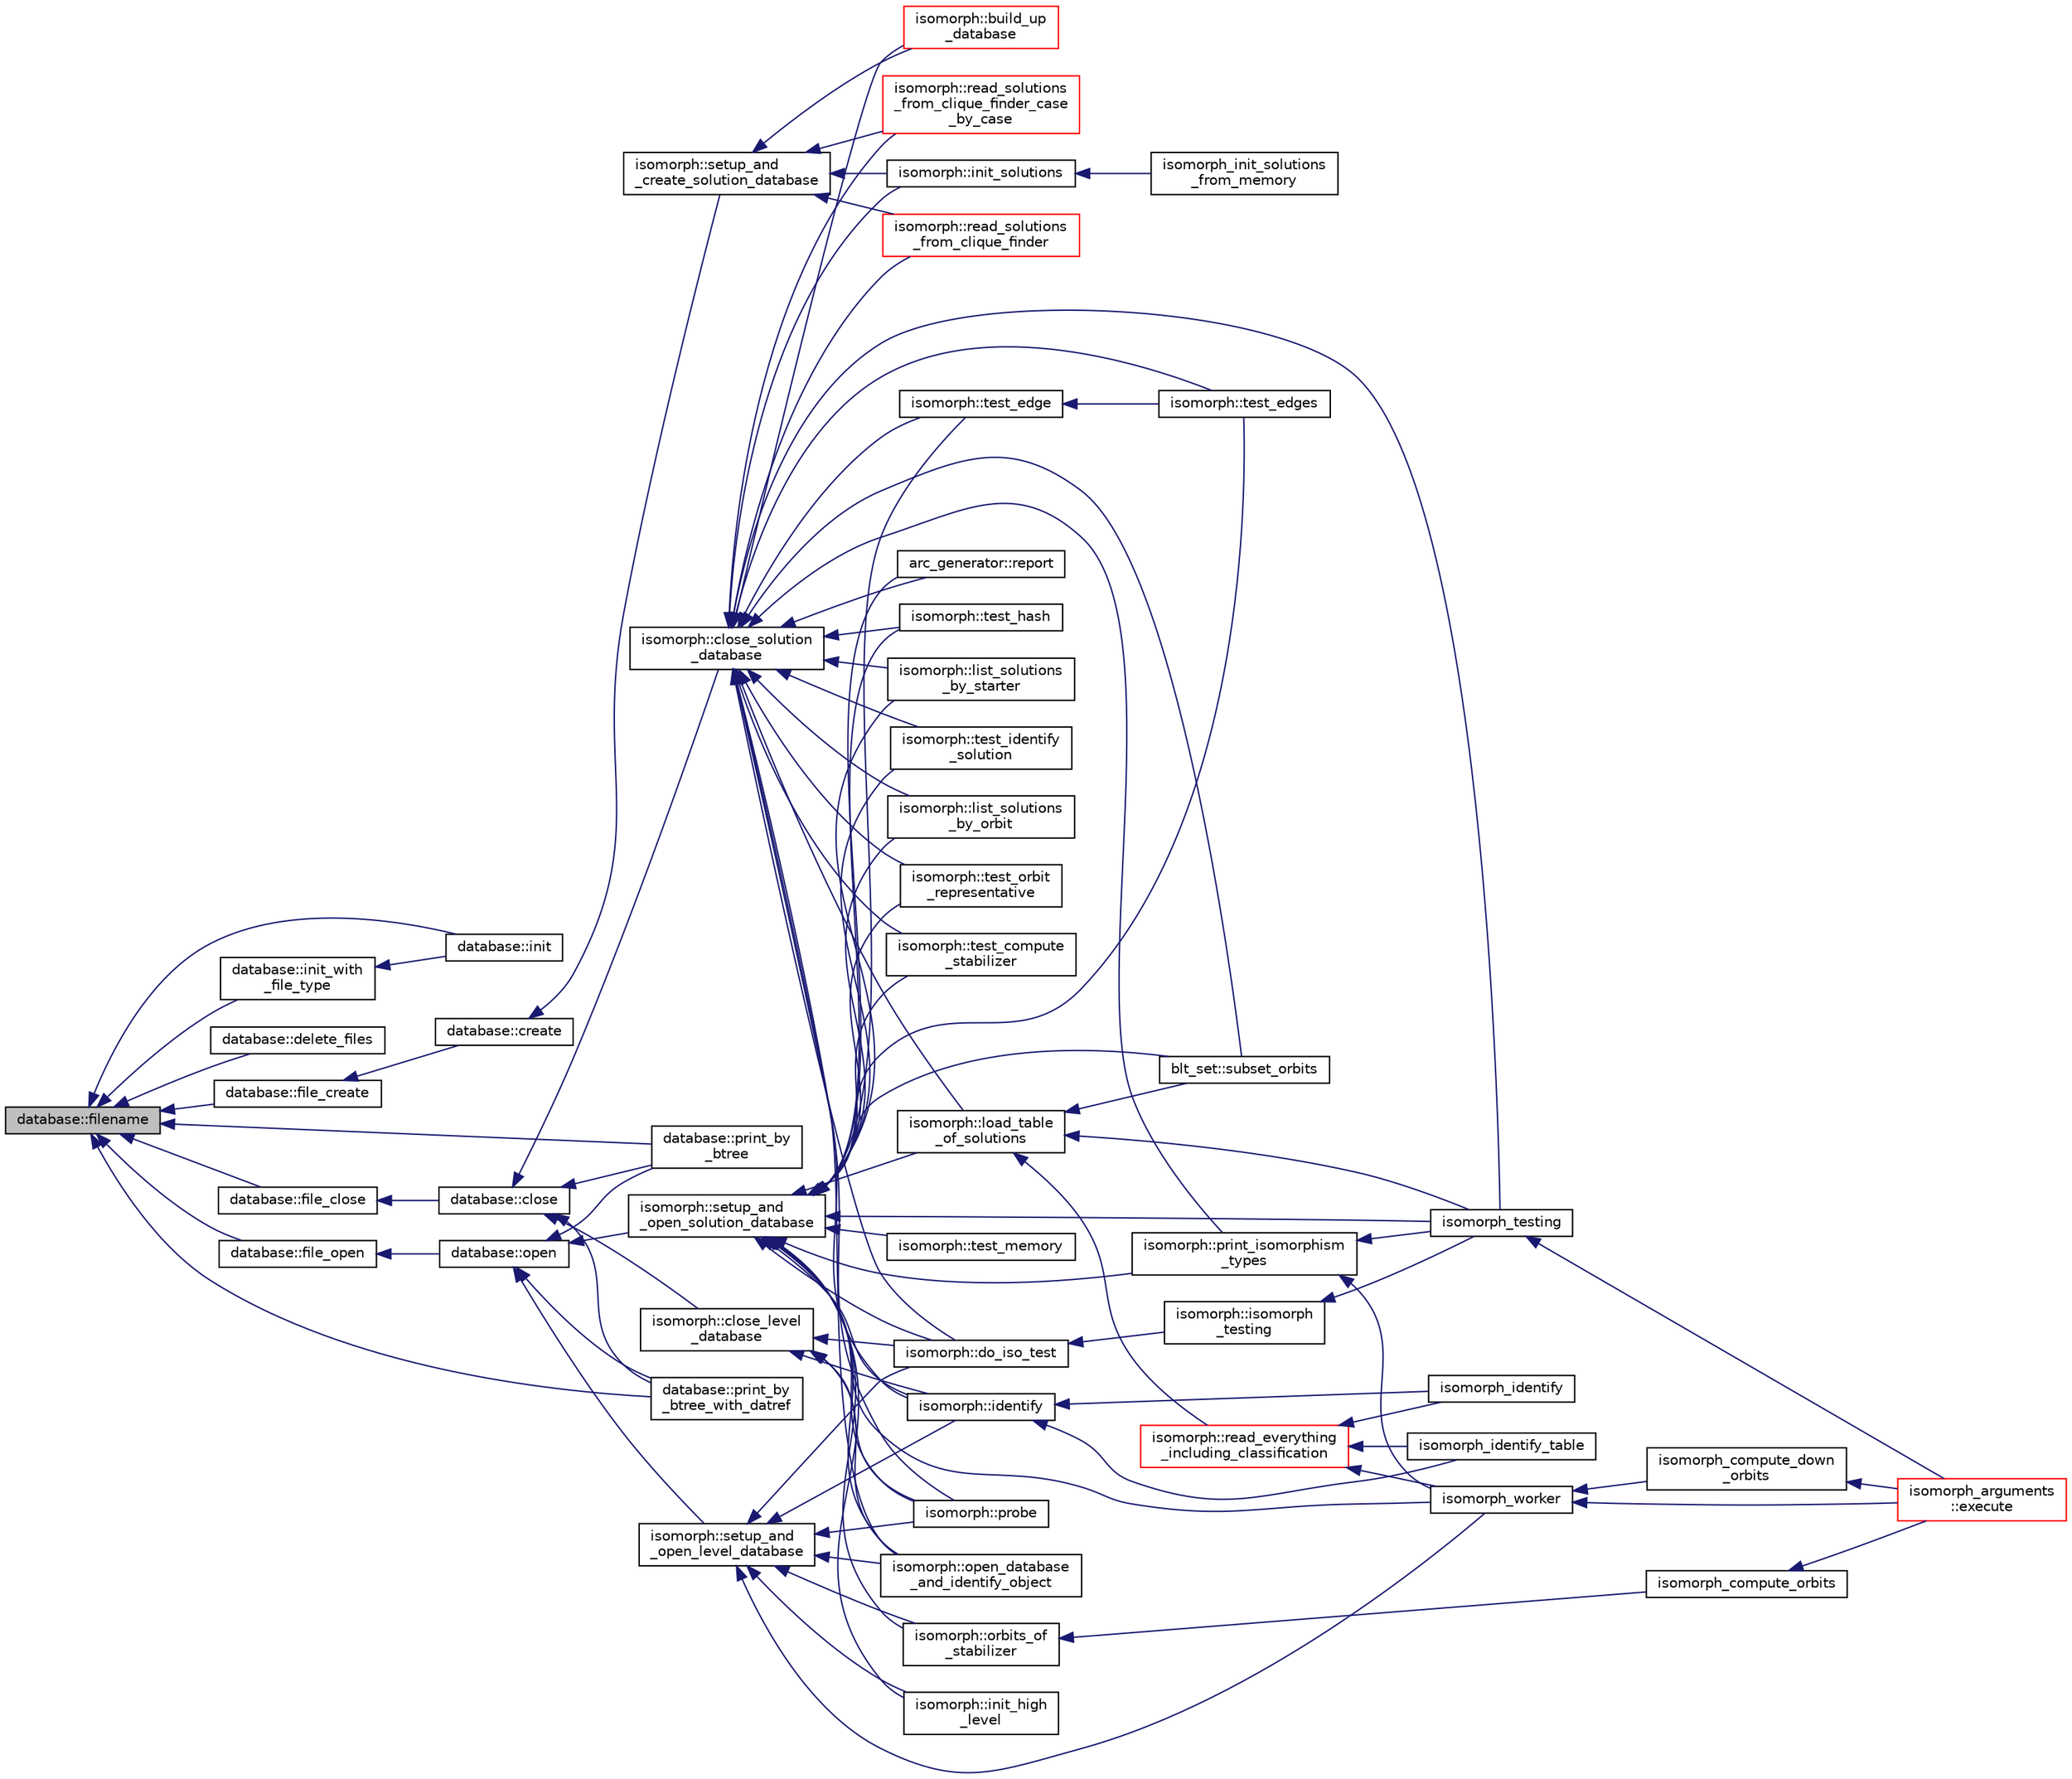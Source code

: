 digraph "database::filename"
{
  edge [fontname="Helvetica",fontsize="10",labelfontname="Helvetica",labelfontsize="10"];
  node [fontname="Helvetica",fontsize="10",shape=record];
  rankdir="LR";
  Node1536 [label="database::filename",height=0.2,width=0.4,color="black", fillcolor="grey75", style="filled", fontcolor="black"];
  Node1536 -> Node1537 [dir="back",color="midnightblue",fontsize="10",style="solid",fontname="Helvetica"];
  Node1537 [label="database::init",height=0.2,width=0.4,color="black", fillcolor="white", style="filled",URL="$db/d72/classdatabase.html#abae7da96fe55d9f7ca44473b06a1e113"];
  Node1536 -> Node1538 [dir="back",color="midnightblue",fontsize="10",style="solid",fontname="Helvetica"];
  Node1538 [label="database::init_with\l_file_type",height=0.2,width=0.4,color="black", fillcolor="white", style="filled",URL="$db/d72/classdatabase.html#a3b7a27f69a64812a6bfd765158d62476"];
  Node1538 -> Node1537 [dir="back",color="midnightblue",fontsize="10",style="solid",fontname="Helvetica"];
  Node1536 -> Node1539 [dir="back",color="midnightblue",fontsize="10",style="solid",fontname="Helvetica"];
  Node1539 [label="database::delete_files",height=0.2,width=0.4,color="black", fillcolor="white", style="filled",URL="$db/d72/classdatabase.html#a3cdd5549da793e4b4f44e175eabe050e"];
  Node1536 -> Node1540 [dir="back",color="midnightblue",fontsize="10",style="solid",fontname="Helvetica"];
  Node1540 [label="database::print_by\l_btree",height=0.2,width=0.4,color="black", fillcolor="white", style="filled",URL="$db/d72/classdatabase.html#ac45ae44f2a861557ced6e5ab7c146717"];
  Node1536 -> Node1541 [dir="back",color="midnightblue",fontsize="10",style="solid",fontname="Helvetica"];
  Node1541 [label="database::print_by\l_btree_with_datref",height=0.2,width=0.4,color="black", fillcolor="white", style="filled",URL="$db/d72/classdatabase.html#af84030a29b31944d6763974ac4f774b5"];
  Node1536 -> Node1542 [dir="back",color="midnightblue",fontsize="10",style="solid",fontname="Helvetica"];
  Node1542 [label="database::file_open",height=0.2,width=0.4,color="black", fillcolor="white", style="filled",URL="$db/d72/classdatabase.html#a33494febd887d058f862ef6001d4a044"];
  Node1542 -> Node1543 [dir="back",color="midnightblue",fontsize="10",style="solid",fontname="Helvetica"];
  Node1543 [label="database::open",height=0.2,width=0.4,color="black", fillcolor="white", style="filled",URL="$db/d72/classdatabase.html#a65e8eccf98ecab4d55fb25bacaae6a19"];
  Node1543 -> Node1540 [dir="back",color="midnightblue",fontsize="10",style="solid",fontname="Helvetica"];
  Node1543 -> Node1541 [dir="back",color="midnightblue",fontsize="10",style="solid",fontname="Helvetica"];
  Node1543 -> Node1544 [dir="back",color="midnightblue",fontsize="10",style="solid",fontname="Helvetica"];
  Node1544 [label="isomorph::setup_and\l_open_solution_database",height=0.2,width=0.4,color="black", fillcolor="white", style="filled",URL="$d3/d5f/classisomorph.html#a31846d3ae261a9c2dc089fb87710ce5c"];
  Node1544 -> Node1545 [dir="back",color="midnightblue",fontsize="10",style="solid",fontname="Helvetica"];
  Node1545 [label="blt_set::subset_orbits",height=0.2,width=0.4,color="black", fillcolor="white", style="filled",URL="$d1/d3d/classblt__set.html#af8f79fc4346244acfa0e2c2d23c36993"];
  Node1544 -> Node1546 [dir="back",color="midnightblue",fontsize="10",style="solid",fontname="Helvetica"];
  Node1546 [label="arc_generator::report",height=0.2,width=0.4,color="black", fillcolor="white", style="filled",URL="$d4/d21/classarc__generator.html#a650f715bb3eec8fd1057e07e5b384f9a"];
  Node1544 -> Node1547 [dir="back",color="midnightblue",fontsize="10",style="solid",fontname="Helvetica"];
  Node1547 [label="isomorph::load_table\l_of_solutions",height=0.2,width=0.4,color="black", fillcolor="white", style="filled",URL="$d3/d5f/classisomorph.html#a21ab5aba74a200b9abf041dc5206821a"];
  Node1547 -> Node1545 [dir="back",color="midnightblue",fontsize="10",style="solid",fontname="Helvetica"];
  Node1547 -> Node1548 [dir="back",color="midnightblue",fontsize="10",style="solid",fontname="Helvetica"];
  Node1548 [label="isomorph::read_everything\l_including_classification",height=0.2,width=0.4,color="red", fillcolor="white", style="filled",URL="$d3/d5f/classisomorph.html#aa6a56e4522d3133a6ea65c9ac6de3924"];
  Node1548 -> Node1553 [dir="back",color="midnightblue",fontsize="10",style="solid",fontname="Helvetica"];
  Node1553 [label="isomorph_identify",height=0.2,width=0.4,color="black", fillcolor="white", style="filled",URL="$d4/d7e/isomorph__global_8_c.html#aa0fe57c73d5668eee10a6022ada7f6a3"];
  Node1548 -> Node1554 [dir="back",color="midnightblue",fontsize="10",style="solid",fontname="Helvetica"];
  Node1554 [label="isomorph_identify_table",height=0.2,width=0.4,color="black", fillcolor="white", style="filled",URL="$d4/d7e/isomorph__global_8_c.html#a9fd19ea945561cf2a6bb5c72dd4b1cb2"];
  Node1548 -> Node1555 [dir="back",color="midnightblue",fontsize="10",style="solid",fontname="Helvetica"];
  Node1555 [label="isomorph_worker",height=0.2,width=0.4,color="black", fillcolor="white", style="filled",URL="$d4/d7e/isomorph__global_8_c.html#ace3bb6ec719b02a35534309d4d3fe99a"];
  Node1555 -> Node1550 [dir="back",color="midnightblue",fontsize="10",style="solid",fontname="Helvetica"];
  Node1550 [label="isomorph_arguments\l::execute",height=0.2,width=0.4,color="red", fillcolor="white", style="filled",URL="$d5/de4/classisomorph__arguments.html#aa85e472d14906abdd5672dc66027583e"];
  Node1555 -> Node1556 [dir="back",color="midnightblue",fontsize="10",style="solid",fontname="Helvetica"];
  Node1556 [label="isomorph_compute_down\l_orbits",height=0.2,width=0.4,color="black", fillcolor="white", style="filled",URL="$d4/d7e/isomorph__global_8_c.html#a3613cea19158edd30958c4edecd97d53"];
  Node1556 -> Node1550 [dir="back",color="midnightblue",fontsize="10",style="solid",fontname="Helvetica"];
  Node1547 -> Node1557 [dir="back",color="midnightblue",fontsize="10",style="solid",fontname="Helvetica"];
  Node1557 [label="isomorph_testing",height=0.2,width=0.4,color="black", fillcolor="white", style="filled",URL="$d4/d7e/isomorph__global_8_c.html#a5a73cbe9f89c4727f086482ee2d238f9"];
  Node1557 -> Node1550 [dir="back",color="midnightblue",fontsize="10",style="solid",fontname="Helvetica"];
  Node1544 -> Node1558 [dir="back",color="midnightblue",fontsize="10",style="solid",fontname="Helvetica"];
  Node1558 [label="isomorph::list_solutions\l_by_starter",height=0.2,width=0.4,color="black", fillcolor="white", style="filled",URL="$d3/d5f/classisomorph.html#a9c40f343f1a3e5fc177e5121bc809b06"];
  Node1544 -> Node1559 [dir="back",color="midnightblue",fontsize="10",style="solid",fontname="Helvetica"];
  Node1559 [label="isomorph::list_solutions\l_by_orbit",height=0.2,width=0.4,color="black", fillcolor="white", style="filled",URL="$d3/d5f/classisomorph.html#adefb1a89c097c284d29f92d5fc58ebfa"];
  Node1544 -> Node1560 [dir="back",color="midnightblue",fontsize="10",style="solid",fontname="Helvetica"];
  Node1560 [label="isomorph::orbits_of\l_stabilizer",height=0.2,width=0.4,color="black", fillcolor="white", style="filled",URL="$d3/d5f/classisomorph.html#a72bbdc12cca5a90045ef15d0b24075e6"];
  Node1560 -> Node1561 [dir="back",color="midnightblue",fontsize="10",style="solid",fontname="Helvetica"];
  Node1561 [label="isomorph_compute_orbits",height=0.2,width=0.4,color="black", fillcolor="white", style="filled",URL="$d4/d7e/isomorph__global_8_c.html#a592f3efd31146c0802f59837055f904f"];
  Node1561 -> Node1550 [dir="back",color="midnightblue",fontsize="10",style="solid",fontname="Helvetica"];
  Node1544 -> Node1562 [dir="back",color="midnightblue",fontsize="10",style="solid",fontname="Helvetica"];
  Node1562 [label="isomorph::test_orbit\l_representative",height=0.2,width=0.4,color="black", fillcolor="white", style="filled",URL="$d3/d5f/classisomorph.html#a5f165aa61a0d6b349da5a6117135f6c0"];
  Node1544 -> Node1563 [dir="back",color="midnightblue",fontsize="10",style="solid",fontname="Helvetica"];
  Node1563 [label="isomorph::test_identify\l_solution",height=0.2,width=0.4,color="black", fillcolor="white", style="filled",URL="$d3/d5f/classisomorph.html#aa2c95f309e3283179e87bbbd83bfdc7d"];
  Node1544 -> Node1564 [dir="back",color="midnightblue",fontsize="10",style="solid",fontname="Helvetica"];
  Node1564 [label="isomorph::test_compute\l_stabilizer",height=0.2,width=0.4,color="black", fillcolor="white", style="filled",URL="$d3/d5f/classisomorph.html#a72cd06f32311c44eb09dd73faa36b748"];
  Node1544 -> Node1565 [dir="back",color="midnightblue",fontsize="10",style="solid",fontname="Helvetica"];
  Node1565 [label="isomorph::test_memory",height=0.2,width=0.4,color="black", fillcolor="white", style="filled",URL="$d3/d5f/classisomorph.html#a27877043c77db8e85e8fa7d5c43845b0"];
  Node1544 -> Node1566 [dir="back",color="midnightblue",fontsize="10",style="solid",fontname="Helvetica"];
  Node1566 [label="isomorph::test_edges",height=0.2,width=0.4,color="black", fillcolor="white", style="filled",URL="$d3/d5f/classisomorph.html#ad23507927d8f7698073475d12b2a85bc"];
  Node1544 -> Node1567 [dir="back",color="midnightblue",fontsize="10",style="solid",fontname="Helvetica"];
  Node1567 [label="isomorph::test_edge",height=0.2,width=0.4,color="black", fillcolor="white", style="filled",URL="$d3/d5f/classisomorph.html#a591165fa287477b480f5b7081198ba46"];
  Node1567 -> Node1566 [dir="back",color="midnightblue",fontsize="10",style="solid",fontname="Helvetica"];
  Node1544 -> Node1568 [dir="back",color="midnightblue",fontsize="10",style="solid",fontname="Helvetica"];
  Node1568 [label="isomorph::test_hash",height=0.2,width=0.4,color="black", fillcolor="white", style="filled",URL="$d3/d5f/classisomorph.html#a53560280664b268a0500d26c801b1e68"];
  Node1544 -> Node1569 [dir="back",color="midnightblue",fontsize="10",style="solid",fontname="Helvetica"];
  Node1569 [label="isomorph::init_high\l_level",height=0.2,width=0.4,color="black", fillcolor="white", style="filled",URL="$d3/d5f/classisomorph.html#a5cee5468cc8cc68eac1f6131faedfab2"];
  Node1544 -> Node1570 [dir="back",color="midnightblue",fontsize="10",style="solid",fontname="Helvetica"];
  Node1570 [label="isomorph::open_database\l_and_identify_object",height=0.2,width=0.4,color="black", fillcolor="white", style="filled",URL="$d3/d5f/classisomorph.html#aa4e387f26f609fc9379d2e01f6cc27d0"];
  Node1544 -> Node1571 [dir="back",color="midnightblue",fontsize="10",style="solid",fontname="Helvetica"];
  Node1571 [label="isomorph::print_isomorphism\l_types",height=0.2,width=0.4,color="black", fillcolor="white", style="filled",URL="$d3/d5f/classisomorph.html#abbcd12f6434585951a5532d0b2467a00"];
  Node1571 -> Node1557 [dir="back",color="midnightblue",fontsize="10",style="solid",fontname="Helvetica"];
  Node1571 -> Node1555 [dir="back",color="midnightblue",fontsize="10",style="solid",fontname="Helvetica"];
  Node1544 -> Node1557 [dir="back",color="midnightblue",fontsize="10",style="solid",fontname="Helvetica"];
  Node1544 -> Node1555 [dir="back",color="midnightblue",fontsize="10",style="solid",fontname="Helvetica"];
  Node1544 -> Node1572 [dir="back",color="midnightblue",fontsize="10",style="solid",fontname="Helvetica"];
  Node1572 [label="isomorph::probe",height=0.2,width=0.4,color="black", fillcolor="white", style="filled",URL="$d3/d5f/classisomorph.html#a9cb6fed7b6ac639d886b117a1f454441"];
  Node1544 -> Node1573 [dir="back",color="midnightblue",fontsize="10",style="solid",fontname="Helvetica"];
  Node1573 [label="isomorph::do_iso_test",height=0.2,width=0.4,color="black", fillcolor="white", style="filled",URL="$d3/d5f/classisomorph.html#a51fc3bf5cc3a99282a489b2df37ee24e"];
  Node1573 -> Node1574 [dir="back",color="midnightblue",fontsize="10",style="solid",fontname="Helvetica"];
  Node1574 [label="isomorph::isomorph\l_testing",height=0.2,width=0.4,color="black", fillcolor="white", style="filled",URL="$d3/d5f/classisomorph.html#ad7945ec94ba0ba16953482edfaa4da6e"];
  Node1574 -> Node1557 [dir="back",color="midnightblue",fontsize="10",style="solid",fontname="Helvetica"];
  Node1544 -> Node1575 [dir="back",color="midnightblue",fontsize="10",style="solid",fontname="Helvetica"];
  Node1575 [label="isomorph::identify",height=0.2,width=0.4,color="black", fillcolor="white", style="filled",URL="$d3/d5f/classisomorph.html#a78ecf843b9f6ca1cfd666e222edd90ae"];
  Node1575 -> Node1553 [dir="back",color="midnightblue",fontsize="10",style="solid",fontname="Helvetica"];
  Node1575 -> Node1554 [dir="back",color="midnightblue",fontsize="10",style="solid",fontname="Helvetica"];
  Node1543 -> Node1576 [dir="back",color="midnightblue",fontsize="10",style="solid",fontname="Helvetica"];
  Node1576 [label="isomorph::setup_and\l_open_level_database",height=0.2,width=0.4,color="black", fillcolor="white", style="filled",URL="$d3/d5f/classisomorph.html#aa011f38988f4db9c6f5abd84faebd153"];
  Node1576 -> Node1560 [dir="back",color="midnightblue",fontsize="10",style="solid",fontname="Helvetica"];
  Node1576 -> Node1569 [dir="back",color="midnightblue",fontsize="10",style="solid",fontname="Helvetica"];
  Node1576 -> Node1570 [dir="back",color="midnightblue",fontsize="10",style="solid",fontname="Helvetica"];
  Node1576 -> Node1555 [dir="back",color="midnightblue",fontsize="10",style="solid",fontname="Helvetica"];
  Node1576 -> Node1572 [dir="back",color="midnightblue",fontsize="10",style="solid",fontname="Helvetica"];
  Node1576 -> Node1573 [dir="back",color="midnightblue",fontsize="10",style="solid",fontname="Helvetica"];
  Node1576 -> Node1575 [dir="back",color="midnightblue",fontsize="10",style="solid",fontname="Helvetica"];
  Node1536 -> Node1577 [dir="back",color="midnightblue",fontsize="10",style="solid",fontname="Helvetica"];
  Node1577 [label="database::file_create",height=0.2,width=0.4,color="black", fillcolor="white", style="filled",URL="$db/d72/classdatabase.html#afffc9413d00af2e69d9852773a2eb344"];
  Node1577 -> Node1578 [dir="back",color="midnightblue",fontsize="10",style="solid",fontname="Helvetica"];
  Node1578 [label="database::create",height=0.2,width=0.4,color="black", fillcolor="white", style="filled",URL="$db/d72/classdatabase.html#a41d486156468426370c803bea3976cf1"];
  Node1578 -> Node1579 [dir="back",color="midnightblue",fontsize="10",style="solid",fontname="Helvetica"];
  Node1579 [label="isomorph::setup_and\l_create_solution_database",height=0.2,width=0.4,color="black", fillcolor="white", style="filled",URL="$d3/d5f/classisomorph.html#a810a22dfde3c43272107c743ec819b0e"];
  Node1579 -> Node1580 [dir="back",color="midnightblue",fontsize="10",style="solid",fontname="Helvetica"];
  Node1580 [label="isomorph::init_solutions",height=0.2,width=0.4,color="black", fillcolor="white", style="filled",URL="$d3/d5f/classisomorph.html#a729746a01bd45d55565d0a11cda9e9a3"];
  Node1580 -> Node1581 [dir="back",color="midnightblue",fontsize="10",style="solid",fontname="Helvetica"];
  Node1581 [label="isomorph_init_solutions\l_from_memory",height=0.2,width=0.4,color="black", fillcolor="white", style="filled",URL="$d4/d7e/isomorph__global_8_c.html#a490bbe6199dc1e29d186b26834266e03"];
  Node1579 -> Node1582 [dir="back",color="midnightblue",fontsize="10",style="solid",fontname="Helvetica"];
  Node1582 [label="isomorph::read_solutions\l_from_clique_finder_case\l_by_case",height=0.2,width=0.4,color="red", fillcolor="white", style="filled",URL="$d3/d5f/classisomorph.html#a65bc5ec528f741a1b01cdd606dfed579"];
  Node1579 -> Node1584 [dir="back",color="midnightblue",fontsize="10",style="solid",fontname="Helvetica"];
  Node1584 [label="isomorph::read_solutions\l_from_clique_finder",height=0.2,width=0.4,color="red", fillcolor="white", style="filled",URL="$d3/d5f/classisomorph.html#a14c4ac27b0d97d338e14ac0d183c5c64"];
  Node1579 -> Node1586 [dir="back",color="midnightblue",fontsize="10",style="solid",fontname="Helvetica"];
  Node1586 [label="isomorph::build_up\l_database",height=0.2,width=0.4,color="red", fillcolor="white", style="filled",URL="$d3/d5f/classisomorph.html#a40bea8f733a5855879f927fc73324384"];
  Node1536 -> Node1591 [dir="back",color="midnightblue",fontsize="10",style="solid",fontname="Helvetica"];
  Node1591 [label="database::file_close",height=0.2,width=0.4,color="black", fillcolor="white", style="filled",URL="$db/d72/classdatabase.html#a2c40bcffaf69fb166b6ac1bafee50baf"];
  Node1591 -> Node1592 [dir="back",color="midnightblue",fontsize="10",style="solid",fontname="Helvetica"];
  Node1592 [label="database::close",height=0.2,width=0.4,color="black", fillcolor="white", style="filled",URL="$db/d72/classdatabase.html#acdc74d15f711cab1c165989723d45caf"];
  Node1592 -> Node1540 [dir="back",color="midnightblue",fontsize="10",style="solid",fontname="Helvetica"];
  Node1592 -> Node1541 [dir="back",color="midnightblue",fontsize="10",style="solid",fontname="Helvetica"];
  Node1592 -> Node1593 [dir="back",color="midnightblue",fontsize="10",style="solid",fontname="Helvetica"];
  Node1593 [label="isomorph::close_solution\l_database",height=0.2,width=0.4,color="black", fillcolor="white", style="filled",URL="$d3/d5f/classisomorph.html#a4219716e51f60288361e06dd0e91810b"];
  Node1593 -> Node1545 [dir="back",color="midnightblue",fontsize="10",style="solid",fontname="Helvetica"];
  Node1593 -> Node1546 [dir="back",color="midnightblue",fontsize="10",style="solid",fontname="Helvetica"];
  Node1593 -> Node1547 [dir="back",color="midnightblue",fontsize="10",style="solid",fontname="Helvetica"];
  Node1593 -> Node1558 [dir="back",color="midnightblue",fontsize="10",style="solid",fontname="Helvetica"];
  Node1593 -> Node1559 [dir="back",color="midnightblue",fontsize="10",style="solid",fontname="Helvetica"];
  Node1593 -> Node1562 [dir="back",color="midnightblue",fontsize="10",style="solid",fontname="Helvetica"];
  Node1593 -> Node1563 [dir="back",color="midnightblue",fontsize="10",style="solid",fontname="Helvetica"];
  Node1593 -> Node1564 [dir="back",color="midnightblue",fontsize="10",style="solid",fontname="Helvetica"];
  Node1593 -> Node1566 [dir="back",color="midnightblue",fontsize="10",style="solid",fontname="Helvetica"];
  Node1593 -> Node1567 [dir="back",color="midnightblue",fontsize="10",style="solid",fontname="Helvetica"];
  Node1593 -> Node1568 [dir="back",color="midnightblue",fontsize="10",style="solid",fontname="Helvetica"];
  Node1593 -> Node1570 [dir="back",color="midnightblue",fontsize="10",style="solid",fontname="Helvetica"];
  Node1593 -> Node1580 [dir="back",color="midnightblue",fontsize="10",style="solid",fontname="Helvetica"];
  Node1593 -> Node1582 [dir="back",color="midnightblue",fontsize="10",style="solid",fontname="Helvetica"];
  Node1593 -> Node1584 [dir="back",color="midnightblue",fontsize="10",style="solid",fontname="Helvetica"];
  Node1593 -> Node1586 [dir="back",color="midnightblue",fontsize="10",style="solid",fontname="Helvetica"];
  Node1593 -> Node1571 [dir="back",color="midnightblue",fontsize="10",style="solid",fontname="Helvetica"];
  Node1593 -> Node1557 [dir="back",color="midnightblue",fontsize="10",style="solid",fontname="Helvetica"];
  Node1593 -> Node1572 [dir="back",color="midnightblue",fontsize="10",style="solid",fontname="Helvetica"];
  Node1593 -> Node1573 [dir="back",color="midnightblue",fontsize="10",style="solid",fontname="Helvetica"];
  Node1593 -> Node1575 [dir="back",color="midnightblue",fontsize="10",style="solid",fontname="Helvetica"];
  Node1592 -> Node1594 [dir="back",color="midnightblue",fontsize="10",style="solid",fontname="Helvetica"];
  Node1594 [label="isomorph::close_level\l_database",height=0.2,width=0.4,color="black", fillcolor="white", style="filled",URL="$d3/d5f/classisomorph.html#aeca68d029ae707d3a6c6d4293b7086c8"];
  Node1594 -> Node1570 [dir="back",color="midnightblue",fontsize="10",style="solid",fontname="Helvetica"];
  Node1594 -> Node1572 [dir="back",color="midnightblue",fontsize="10",style="solid",fontname="Helvetica"];
  Node1594 -> Node1573 [dir="back",color="midnightblue",fontsize="10",style="solid",fontname="Helvetica"];
  Node1594 -> Node1575 [dir="back",color="midnightblue",fontsize="10",style="solid",fontname="Helvetica"];
}
